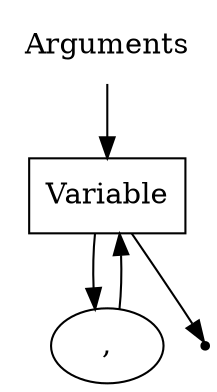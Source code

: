 digraph Arguments {
  start [label="Arguments" shape=plaintext];
  A [label="Variable" shape=box];
  B [label="," shape=oval];
  end [label="" shape=point];
  start -> A;
  A -> B;
  A -> end;
  B -> A;
}